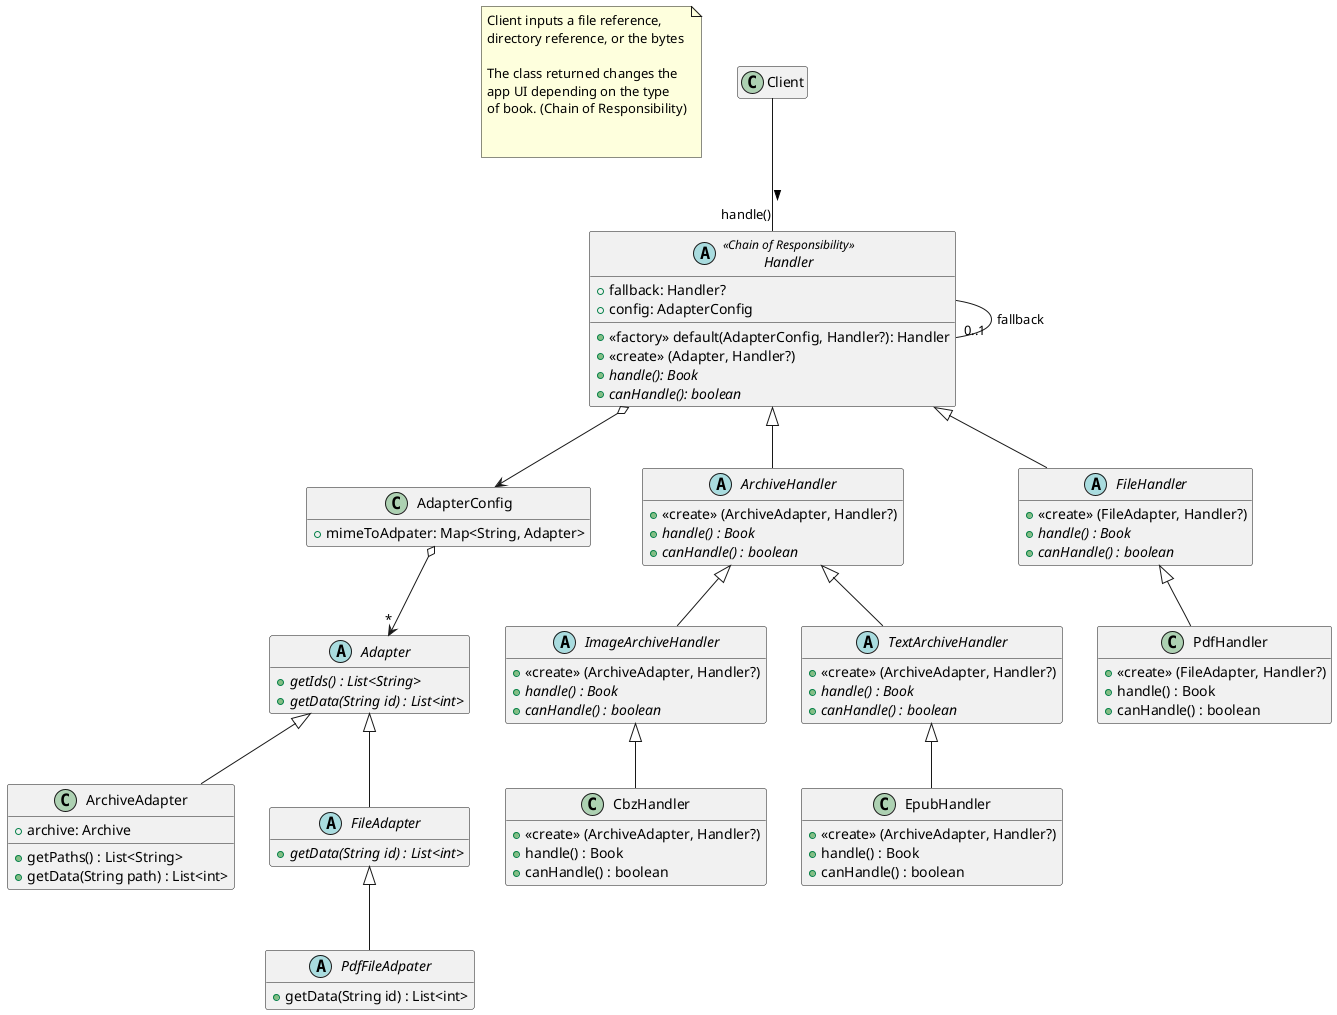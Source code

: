 @startuml BookPrototype
'skinparam linetype ortho
'skinparam backgroundColor transparent
'skinparam handwritten true
'skinparam monochrome true
'left to right direction
'skinparam sequenceMessageAlign direction
hide empty members
hide empty description
'skinparam classAttributeIconSize 0
'skinparam style strictuml
'skinparam groupInheritance 3

note as Details
    Client inputs a file reference,
    directory reference, or the bytes

    The class returned changes the
    app UI depending on the type
    of book. (Chain of Responsibility)


end note

class AdapterConfig {
    +mimeToAdpater: Map<String, Adapter>
}

abstract Adapter {
    +{abstract} getIds() : List<String>
    +{abstract} getData(String id) : List<int>
}
class ArchiveAdapter extends Adapter {
    +archive: Archive
    +getPaths() : List<String>
    +getData(String path) : List<int>
}
abstract FileAdapter extends Adapter {
    +{abstract} getData(String id) : List<int>
}
abstract PdfFileAdpater extends FileAdapter {
    +getData(String id) : List<int>
}

abstract Handler <<Chain of Responsibility>> {
    +fallback: Handler?
    +config: AdapterConfig
    +<<factory>> default(AdapterConfig, Handler?): Handler
    +<<create>> (Adapter, Handler?)
    +{abstract} handle(): Book
    +{abstract} canHandle(): boolean
}
Client -- "handle()" Handler : >
Handler -- "0..1" Handler : fallback
Handler o--> AdapterConfig
AdapterConfig o--> "*" Adapter

abstract ArchiveHandler extends Handler {
    +<<create>> (ArchiveAdapter, Handler?)
    +{abstract} handle() : Book
    +{abstract} canHandle() : boolean
}

abstract ImageArchiveHandler extends ArchiveHandler {
    +<<create>> (ArchiveAdapter, Handler?)
    +{abstract} handle() : Book
    +{abstract} canHandle() : boolean
}

abstract TextArchiveHandler extends ArchiveHandler {
    +<<create>> (ArchiveAdapter, Handler?)
    +{abstract} handle() : Book
    +{abstract} canHandle() : boolean
}

abstract FileHandler extends Handler {
    +<<create>> (FileAdapter, Handler?)
    +{abstract} handle() : Book
    +{abstract} canHandle() : boolean
}

class PdfHandler extends FileHandler {
    +<<create>> (FileAdapter, Handler?)
    +handle() : Book
    +canHandle() : boolean
}

class CbzHandler extends ImageArchiveHandler {
    +<<create>> (ArchiveAdapter, Handler?)
    +handle() : Book
    +canHandle() : boolean
}

class EpubHandler extends TextArchiveHandler {
    +<<create>> (ArchiveAdapter, Handler?)
    +handle() : Book
    +canHandle() : boolean
}

'abstract Book
'abstract BookController {
'    +Handler Handler
'    +BookController(Handler Handler)
'}

'BookController o--> Handler
'class ImageBook extends Book
'class TextBook extends Book
'class MultimediaBook extends Book

'Different types of ebooks
'class Mobipocket extends TextBook
'class Pdf extends TextBook
'class Epub extends TextBook
'class Kindle extends TextBook
'class SonyMedia extends TextBook
'class MicrosoftCompiledHtmlHelp extends TextBook
'class MicrosoftReader extends TextBook
'class OpenXps extends TextBook
'class DjVu extends TextBook
'class PalmMedia extends TextBook
'class FictionBook extends TextBook
'class Daisy extends TextBook
'class ApabiReader extends TextBook
'class Hypertext extends TextBook
'class IBook extends TextBook
'class IEC62448 extends TextBook
'class NewtonDigitalBook extends TextBook
'class OpenEbook extends TextBook
'class Text extends TextBook
'class Plucker extends TextBook
'class PostScript extends TextBook
'class RichTextFormat extends TextBook
'class Eveda extends MultimediaBook

'class ImageArchive extends ImageBook



@enduml